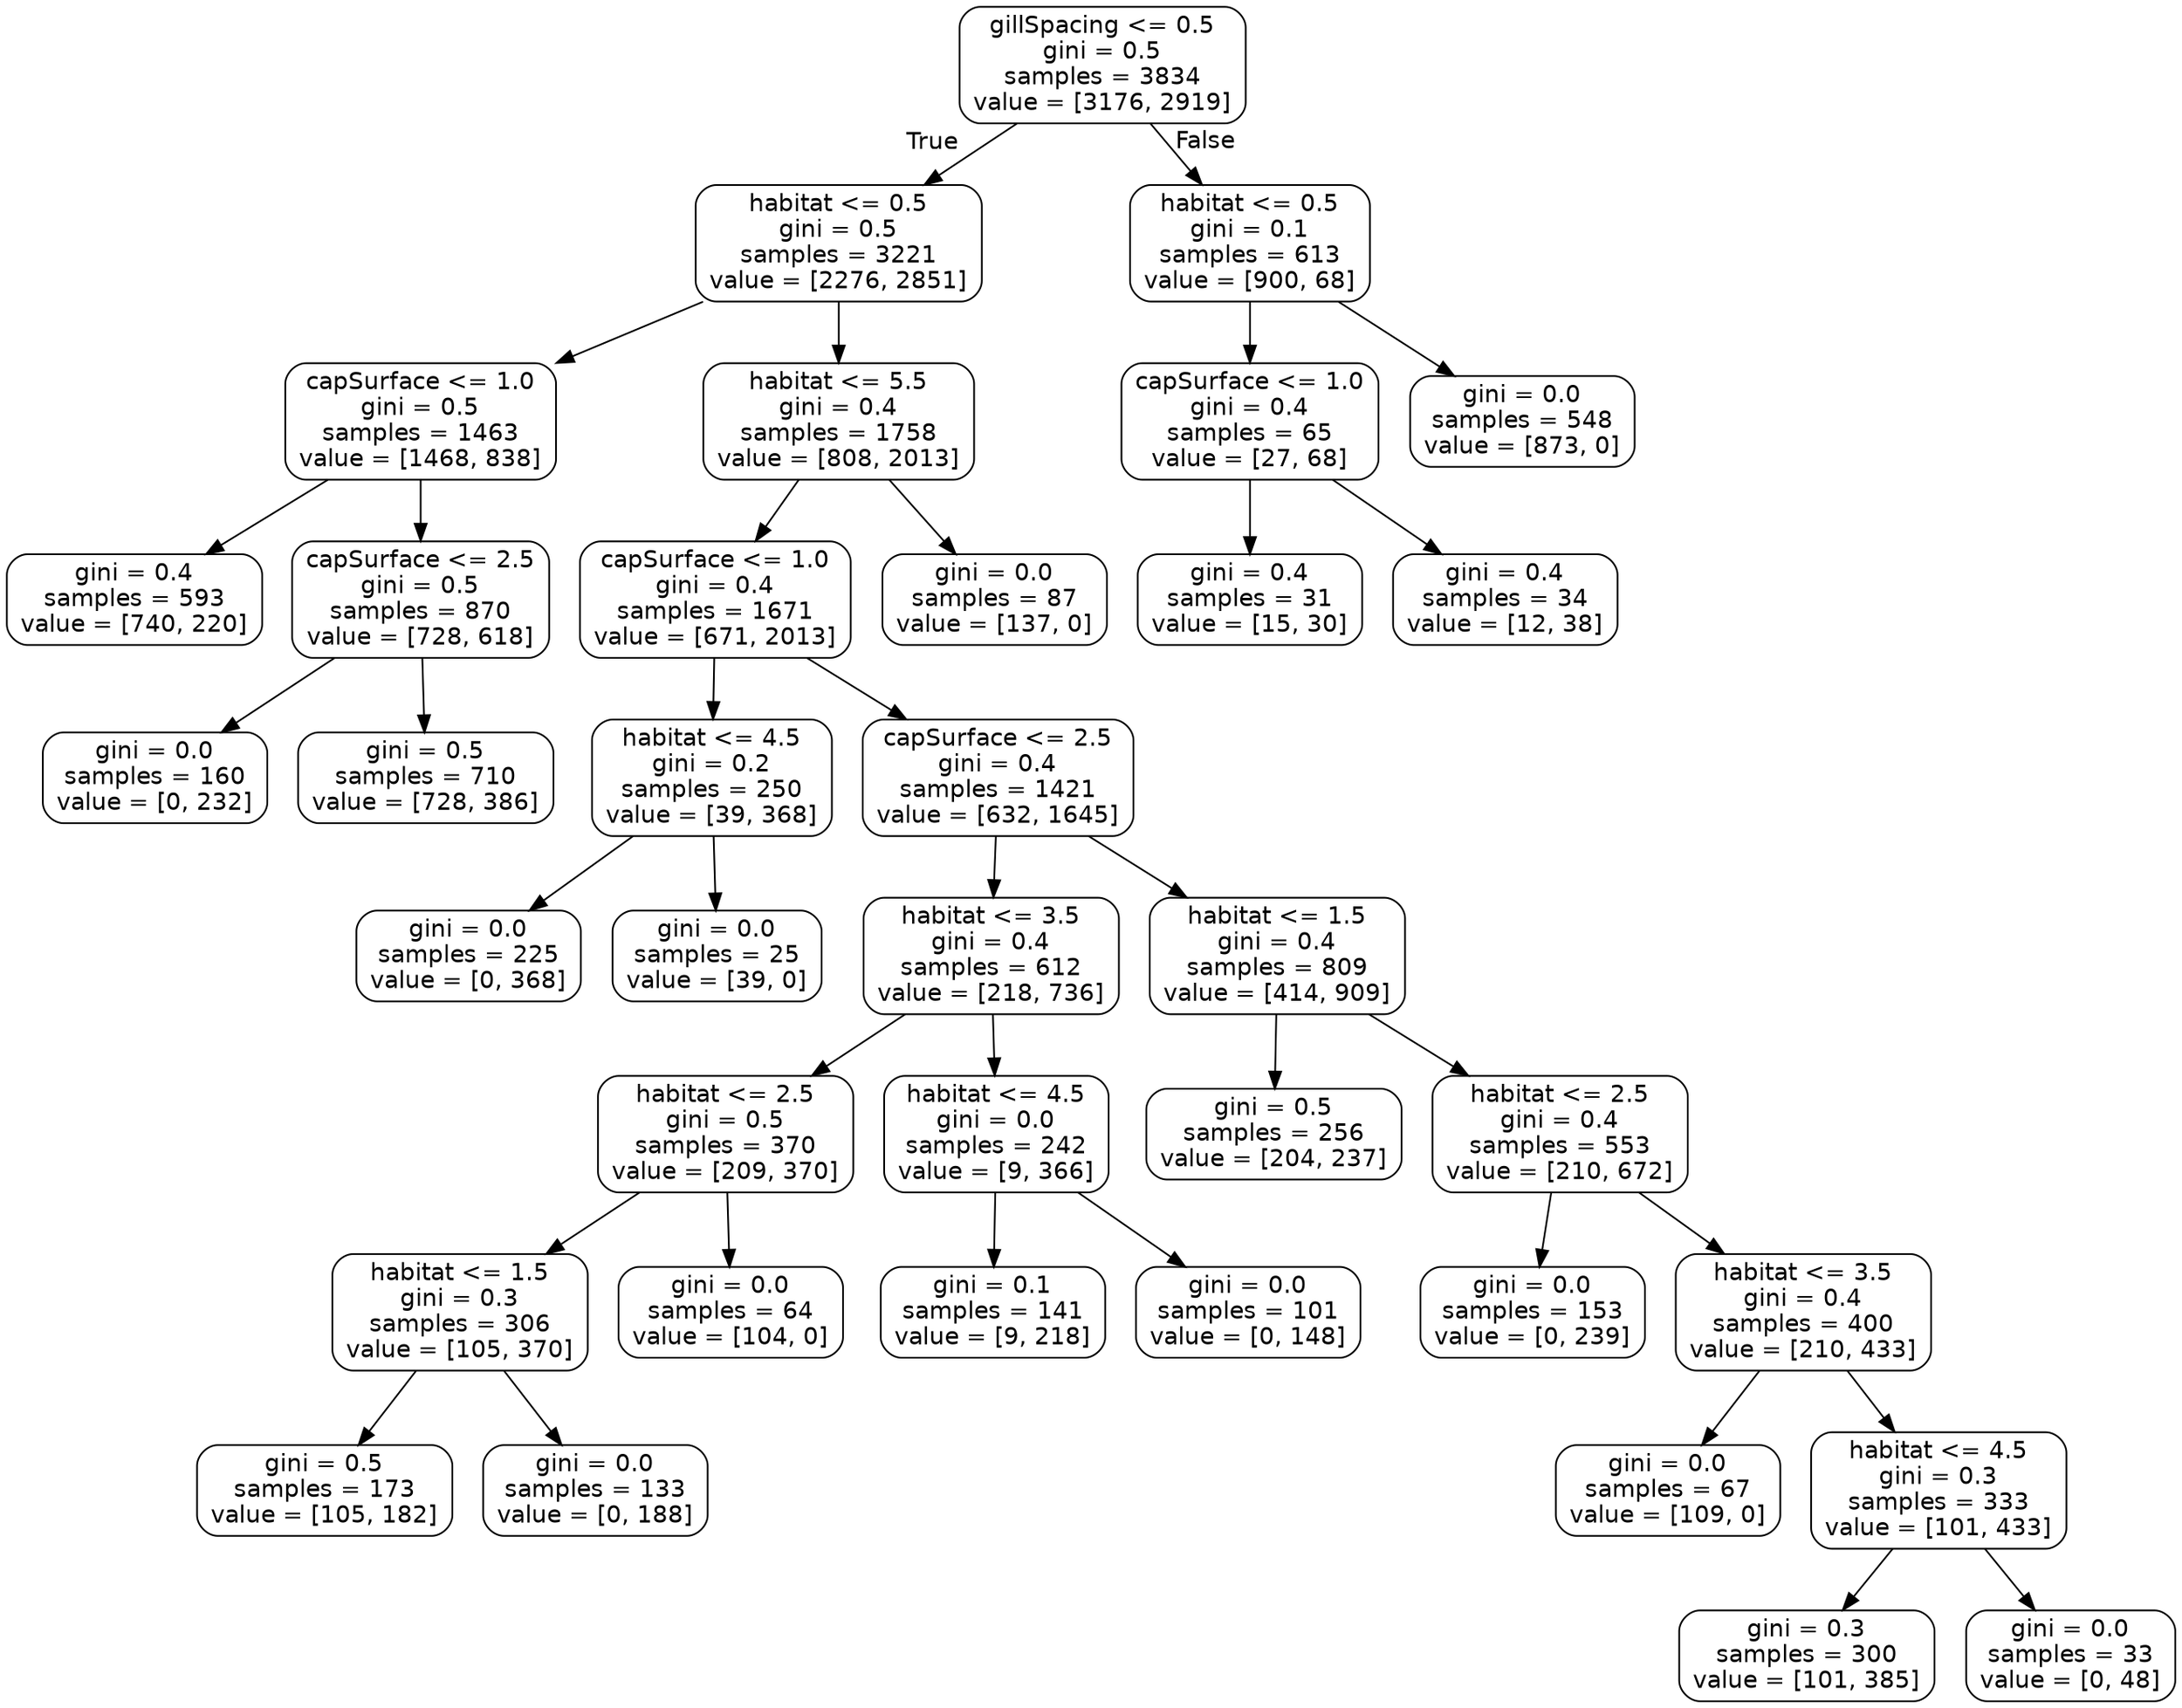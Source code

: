 digraph Tree {
node [shape=box, style="rounded", color="black", fontname="helvetica"] ;
edge [fontname="helvetica"] ;
0 [label="gillSpacing <= 0.5\ngini = 0.5\nsamples = 3834\nvalue = [3176, 2919]"] ;
1 [label="habitat <= 0.5\ngini = 0.5\nsamples = 3221\nvalue = [2276, 2851]"] ;
0 -> 1 [labeldistance=2.5, labelangle=45, headlabel="True"] ;
2 [label="capSurface <= 1.0\ngini = 0.5\nsamples = 1463\nvalue = [1468, 838]"] ;
1 -> 2 ;
3 [label="gini = 0.4\nsamples = 593\nvalue = [740, 220]"] ;
2 -> 3 ;
4 [label="capSurface <= 2.5\ngini = 0.5\nsamples = 870\nvalue = [728, 618]"] ;
2 -> 4 ;
5 [label="gini = 0.0\nsamples = 160\nvalue = [0, 232]"] ;
4 -> 5 ;
6 [label="gini = 0.5\nsamples = 710\nvalue = [728, 386]"] ;
4 -> 6 ;
7 [label="habitat <= 5.5\ngini = 0.4\nsamples = 1758\nvalue = [808, 2013]"] ;
1 -> 7 ;
8 [label="capSurface <= 1.0\ngini = 0.4\nsamples = 1671\nvalue = [671, 2013]"] ;
7 -> 8 ;
9 [label="habitat <= 4.5\ngini = 0.2\nsamples = 250\nvalue = [39, 368]"] ;
8 -> 9 ;
10 [label="gini = 0.0\nsamples = 225\nvalue = [0, 368]"] ;
9 -> 10 ;
11 [label="gini = 0.0\nsamples = 25\nvalue = [39, 0]"] ;
9 -> 11 ;
12 [label="capSurface <= 2.5\ngini = 0.4\nsamples = 1421\nvalue = [632, 1645]"] ;
8 -> 12 ;
13 [label="habitat <= 3.5\ngini = 0.4\nsamples = 612\nvalue = [218, 736]"] ;
12 -> 13 ;
14 [label="habitat <= 2.5\ngini = 0.5\nsamples = 370\nvalue = [209, 370]"] ;
13 -> 14 ;
15 [label="habitat <= 1.5\ngini = 0.3\nsamples = 306\nvalue = [105, 370]"] ;
14 -> 15 ;
16 [label="gini = 0.5\nsamples = 173\nvalue = [105, 182]"] ;
15 -> 16 ;
17 [label="gini = 0.0\nsamples = 133\nvalue = [0, 188]"] ;
15 -> 17 ;
18 [label="gini = 0.0\nsamples = 64\nvalue = [104, 0]"] ;
14 -> 18 ;
19 [label="habitat <= 4.5\ngini = 0.0\nsamples = 242\nvalue = [9, 366]"] ;
13 -> 19 ;
20 [label="gini = 0.1\nsamples = 141\nvalue = [9, 218]"] ;
19 -> 20 ;
21 [label="gini = 0.0\nsamples = 101\nvalue = [0, 148]"] ;
19 -> 21 ;
22 [label="habitat <= 1.5\ngini = 0.4\nsamples = 809\nvalue = [414, 909]"] ;
12 -> 22 ;
23 [label="gini = 0.5\nsamples = 256\nvalue = [204, 237]"] ;
22 -> 23 ;
24 [label="habitat <= 2.5\ngini = 0.4\nsamples = 553\nvalue = [210, 672]"] ;
22 -> 24 ;
25 [label="gini = 0.0\nsamples = 153\nvalue = [0, 239]"] ;
24 -> 25 ;
26 [label="habitat <= 3.5\ngini = 0.4\nsamples = 400\nvalue = [210, 433]"] ;
24 -> 26 ;
27 [label="gini = 0.0\nsamples = 67\nvalue = [109, 0]"] ;
26 -> 27 ;
28 [label="habitat <= 4.5\ngini = 0.3\nsamples = 333\nvalue = [101, 433]"] ;
26 -> 28 ;
29 [label="gini = 0.3\nsamples = 300\nvalue = [101, 385]"] ;
28 -> 29 ;
30 [label="gini = 0.0\nsamples = 33\nvalue = [0, 48]"] ;
28 -> 30 ;
31 [label="gini = 0.0\nsamples = 87\nvalue = [137, 0]"] ;
7 -> 31 ;
32 [label="habitat <= 0.5\ngini = 0.1\nsamples = 613\nvalue = [900, 68]"] ;
0 -> 32 [labeldistance=2.5, labelangle=-45, headlabel="False"] ;
33 [label="capSurface <= 1.0\ngini = 0.4\nsamples = 65\nvalue = [27, 68]"] ;
32 -> 33 ;
34 [label="gini = 0.4\nsamples = 31\nvalue = [15, 30]"] ;
33 -> 34 ;
35 [label="gini = 0.4\nsamples = 34\nvalue = [12, 38]"] ;
33 -> 35 ;
36 [label="gini = 0.0\nsamples = 548\nvalue = [873, 0]"] ;
32 -> 36 ;
}